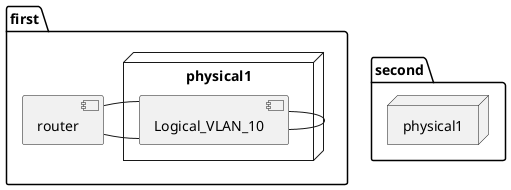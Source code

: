{
  "sha1": "9mvymilgbbm1k8g9b16b4643esh304l",
  "insertion": {
    "when": "2024-05-30T20:48:21.726Z",
    "user": "plantuml@gmail.com"
  }
}
@startuml
	set namespaceSeparator .
	package first {
      [router]
	  node physical1 {
	      [Logical_VLAN_10] - router
	  }
	}

	package second {
	  node physical1 {
	    [Logical_VLAN_10] - [router]
	    [Logical_VLAN_10] - first.physical1.Logical_VLAN_10
	  }
	}
@enduml
